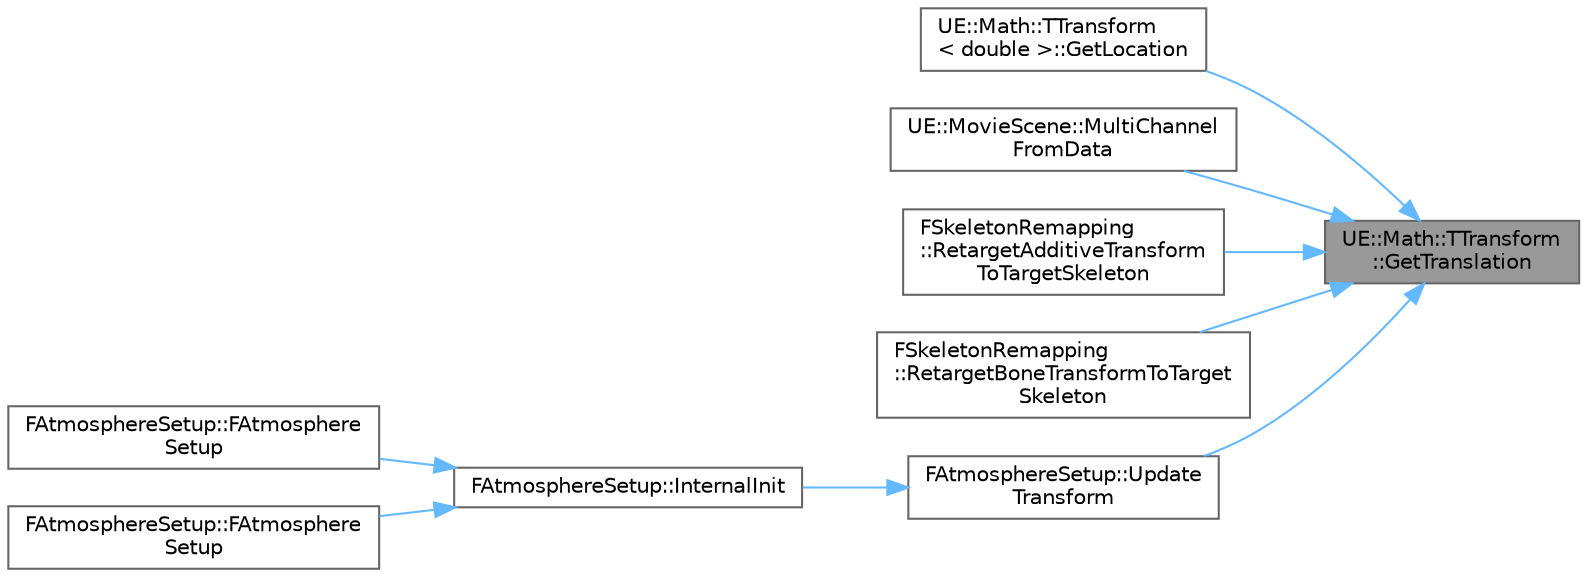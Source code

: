 digraph "UE::Math::TTransform::GetTranslation"
{
 // INTERACTIVE_SVG=YES
 // LATEX_PDF_SIZE
  bgcolor="transparent";
  edge [fontname=Helvetica,fontsize=10,labelfontname=Helvetica,labelfontsize=10];
  node [fontname=Helvetica,fontsize=10,shape=box,height=0.2,width=0.4];
  rankdir="RL";
  Node1 [id="Node000001",label="UE::Math::TTransform\l::GetTranslation",height=0.2,width=0.4,color="gray40", fillcolor="grey60", style="filled", fontcolor="black",tooltip="Returns the translation component."];
  Node1 -> Node2 [id="edge1_Node000001_Node000002",dir="back",color="steelblue1",style="solid",tooltip=" "];
  Node2 [id="Node000002",label="UE::Math::TTransform\l\< double \>::GetLocation",height=0.2,width=0.4,color="grey40", fillcolor="white", style="filled",URL="$d9/db6/structUE_1_1Math_1_1TTransform.html#aa45132af34efec547497f15329861954",tooltip=" "];
  Node1 -> Node3 [id="edge2_Node000001_Node000003",dir="back",color="steelblue1",style="solid",tooltip=" "];
  Node3 [id="Node000003",label="UE::MovieScene::MultiChannel\lFromData",height=0.2,width=0.4,color="grey40", fillcolor="white", style="filled",URL="$d1/dd1/namespaceUE_1_1MovieScene.html#ab4e69384e0ef9c119ca2b9bb2a1c6a4d",tooltip=" "];
  Node1 -> Node4 [id="edge3_Node000001_Node000004",dir="back",color="steelblue1",style="solid",tooltip=" "];
  Node4 [id="Node000004",label="FSkeletonRemapping\l::RetargetAdditiveTransform\lToTargetSkeleton",height=0.2,width=0.4,color="grey40", fillcolor="white", style="filled",URL="$d5/d39/structFSkeletonRemapping.html#a50d857958136970c5067891e5140f319",tooltip="Get the specified additive transform retargeted from the source skeleton onto the target skeleton,..."];
  Node1 -> Node5 [id="edge4_Node000001_Node000005",dir="back",color="steelblue1",style="solid",tooltip=" "];
  Node5 [id="Node000005",label="FSkeletonRemapping\l::RetargetBoneTransformToTarget\lSkeleton",height=0.2,width=0.4,color="grey40", fillcolor="white", style="filled",URL="$d5/d39/structFSkeletonRemapping.html#a0434d0e5658971e2f141be8436cb3252",tooltip="Get the specified bone transform retargeted from the source skeleton onto the target skeleton,..."];
  Node1 -> Node6 [id="edge5_Node000001_Node000006",dir="back",color="steelblue1",style="solid",tooltip=" "];
  Node6 [id="Node000006",label="FAtmosphereSetup::Update\lTransform",height=0.2,width=0.4,color="grey40", fillcolor="white", style="filled",URL="$d7/dab/structFAtmosphereSetup.html#a341ad9bc46a73b74380dd75455df37c8",tooltip=" "];
  Node6 -> Node7 [id="edge6_Node000006_Node000007",dir="back",color="steelblue1",style="solid",tooltip=" "];
  Node7 [id="Node000007",label="FAtmosphereSetup::InternalInit",height=0.2,width=0.4,color="grey40", fillcolor="white", style="filled",URL="$d7/dab/structFAtmosphereSetup.html#ab68865704daf33ddd65d22f59329d543",tooltip=" "];
  Node7 -> Node8 [id="edge7_Node000007_Node000008",dir="back",color="steelblue1",style="solid",tooltip=" "];
  Node8 [id="Node000008",label="FAtmosphereSetup::FAtmosphere\lSetup",height=0.2,width=0.4,color="grey40", fillcolor="white", style="filled",URL="$d7/dab/structFAtmosphereSetup.html#ab5489a439bdc33a7d64e4b8d5a63f16f",tooltip=" "];
  Node7 -> Node9 [id="edge8_Node000007_Node000009",dir="back",color="steelblue1",style="solid",tooltip=" "];
  Node9 [id="Node000009",label="FAtmosphereSetup::FAtmosphere\lSetup",height=0.2,width=0.4,color="grey40", fillcolor="white", style="filled",URL="$d7/dab/structFAtmosphereSetup.html#a357211ac9d2e1e4c08b8953c3c8d7dfc",tooltip=" "];
}
